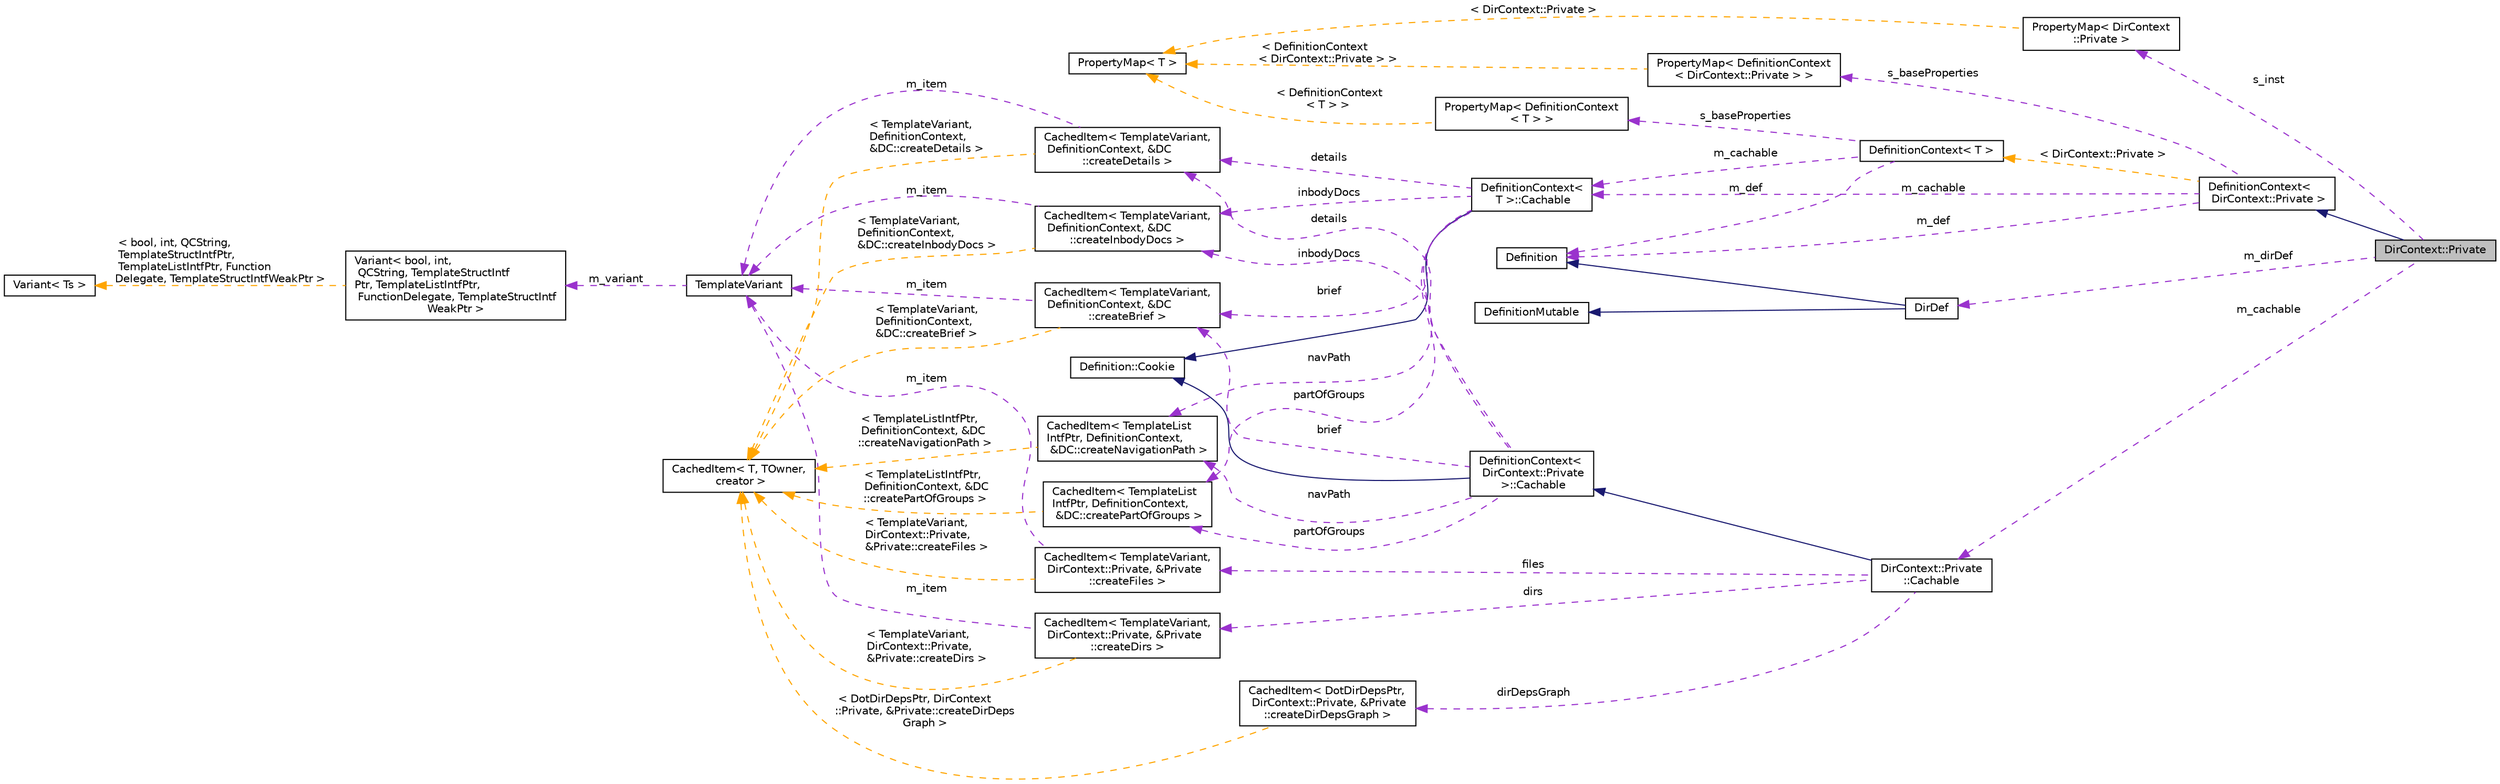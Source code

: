 digraph "DirContext::Private"
{
 // INTERACTIVE_SVG=YES
 // LATEX_PDF_SIZE
  edge [fontname="Helvetica",fontsize="10",labelfontname="Helvetica",labelfontsize="10"];
  node [fontname="Helvetica",fontsize="10",shape=record];
  rankdir="LR";
  Node1 [label="DirContext::Private",height=0.2,width=0.4,color="black", fillcolor="grey75", style="filled", fontcolor="black",tooltip=" "];
  Node2 -> Node1 [dir="back",color="midnightblue",fontsize="10",style="solid",fontname="Helvetica"];
  Node2 [label="DefinitionContext\<\l DirContext::Private \>",height=0.2,width=0.4,color="black", fillcolor="white", style="filled",URL="$d6/d49/class_definition_context.html",tooltip=" "];
  Node3 -> Node2 [dir="back",color="darkorchid3",fontsize="10",style="dashed",label=" m_def" ,fontname="Helvetica"];
  Node3 [label="Definition",height=0.2,width=0.4,color="black", fillcolor="white", style="filled",URL="$d5/dcc/class_definition.html",tooltip="The common base class of all entity definitions found in the sources."];
  Node4 -> Node2 [dir="back",color="darkorchid3",fontsize="10",style="dashed",label=" s_baseProperties" ,fontname="Helvetica"];
  Node4 [label="PropertyMap\< DefinitionContext\l\< DirContext::Private \> \>",height=0.2,width=0.4,color="black", fillcolor="white", style="filled",URL="$d5/dbf/class_property_map.html",tooltip=" "];
  Node5 -> Node4 [dir="back",color="orange",fontsize="10",style="dashed",label=" \< DefinitionContext\l\< DirContext::Private \> \>" ,fontname="Helvetica"];
  Node5 [label="PropertyMap\< T \>",height=0.2,width=0.4,color="black", fillcolor="white", style="filled",URL="$d5/dbf/class_property_map.html",tooltip="Class representing a mapping of properties and the corresponding getter function."];
  Node6 -> Node2 [dir="back",color="darkorchid3",fontsize="10",style="dashed",label=" m_cachable" ,fontname="Helvetica"];
  Node6 [label="DefinitionContext\<\l T \>::Cachable",height=0.2,width=0.4,color="black", fillcolor="white", style="filled",URL="$d9/d7b/struct_definition_context_1_1_cachable.html",tooltip=" "];
  Node7 -> Node6 [dir="back",color="midnightblue",fontsize="10",style="solid",fontname="Helvetica"];
  Node7 [label="Definition::Cookie",height=0.2,width=0.4,color="black", fillcolor="white", style="filled",URL="$d1/d2f/struct_definition_1_1_cookie.html",tooltip=" "];
  Node8 -> Node6 [dir="back",color="darkorchid3",fontsize="10",style="dashed",label=" details" ,fontname="Helvetica"];
  Node8 [label="CachedItem\< TemplateVariant,\l DefinitionContext, &DC\l::createDetails \>",height=0.2,width=0.4,color="black", fillcolor="white", style="filled",URL="$d7/dc1/class_cached_item.html",tooltip=" "];
  Node9 -> Node8 [dir="back",color="darkorchid3",fontsize="10",style="dashed",label=" m_item" ,fontname="Helvetica"];
  Node9 [label="TemplateVariant",height=0.2,width=0.4,color="black", fillcolor="white", style="filled",URL="$d1/dba/class_template_variant.html",tooltip="Variant type which can hold one value of a fixed set of types."];
  Node10 -> Node9 [dir="back",color="darkorchid3",fontsize="10",style="dashed",label=" m_variant" ,fontname="Helvetica"];
  Node10 [label="Variant\< bool, int,\l QCString, TemplateStructIntf\lPtr, TemplateListIntfPtr,\l FunctionDelegate, TemplateStructIntf\lWeakPtr \>",height=0.2,width=0.4,color="black", fillcolor="white", style="filled",URL="$de/d1e/struct_variant.html",tooltip=" "];
  Node11 -> Node10 [dir="back",color="orange",fontsize="10",style="dashed",label=" \< bool, int, QCString,\l TemplateStructIntfPtr,\l TemplateListIntfPtr, Function\lDelegate, TemplateStructIntfWeakPtr \>" ,fontname="Helvetica"];
  Node11 [label="Variant\< Ts \>",height=0.2,width=0.4,color="black", fillcolor="white", style="filled",URL="$de/d1e/struct_variant.html",tooltip="Implementation of a variant container (similar to C++17's std::variant)."];
  Node12 -> Node8 [dir="back",color="orange",fontsize="10",style="dashed",label=" \< TemplateVariant,\l DefinitionContext,\l &DC::createDetails \>" ,fontname="Helvetica"];
  Node12 [label="CachedItem\< T, TOwner,\l creator \>",height=0.2,width=0.4,color="black", fillcolor="white", style="filled",URL="$d7/dc1/class_cached_item.html",tooltip="Wrapper for data that needs to be cached."];
  Node13 -> Node6 [dir="back",color="darkorchid3",fontsize="10",style="dashed",label=" brief" ,fontname="Helvetica"];
  Node13 [label="CachedItem\< TemplateVariant,\l DefinitionContext, &DC\l::createBrief \>",height=0.2,width=0.4,color="black", fillcolor="white", style="filled",URL="$d7/dc1/class_cached_item.html",tooltip=" "];
  Node9 -> Node13 [dir="back",color="darkorchid3",fontsize="10",style="dashed",label=" m_item" ,fontname="Helvetica"];
  Node12 -> Node13 [dir="back",color="orange",fontsize="10",style="dashed",label=" \< TemplateVariant,\l DefinitionContext,\l &DC::createBrief \>" ,fontname="Helvetica"];
  Node14 -> Node6 [dir="back",color="darkorchid3",fontsize="10",style="dashed",label=" navPath" ,fontname="Helvetica"];
  Node14 [label="CachedItem\< TemplateList\lIntfPtr, DefinitionContext,\l &DC::createNavigationPath \>",height=0.2,width=0.4,color="black", fillcolor="white", style="filled",URL="$d7/dc1/class_cached_item.html",tooltip=" "];
  Node12 -> Node14 [dir="back",color="orange",fontsize="10",style="dashed",label=" \< TemplateListIntfPtr,\l DefinitionContext, &DC\l::createNavigationPath \>" ,fontname="Helvetica"];
  Node15 -> Node6 [dir="back",color="darkorchid3",fontsize="10",style="dashed",label=" partOfGroups" ,fontname="Helvetica"];
  Node15 [label="CachedItem\< TemplateList\lIntfPtr, DefinitionContext,\l &DC::createPartOfGroups \>",height=0.2,width=0.4,color="black", fillcolor="white", style="filled",URL="$d7/dc1/class_cached_item.html",tooltip=" "];
  Node12 -> Node15 [dir="back",color="orange",fontsize="10",style="dashed",label=" \< TemplateListIntfPtr,\l DefinitionContext, &DC\l::createPartOfGroups \>" ,fontname="Helvetica"];
  Node16 -> Node6 [dir="back",color="darkorchid3",fontsize="10",style="dashed",label=" inbodyDocs" ,fontname="Helvetica"];
  Node16 [label="CachedItem\< TemplateVariant,\l DefinitionContext, &DC\l::createInbodyDocs \>",height=0.2,width=0.4,color="black", fillcolor="white", style="filled",URL="$d7/dc1/class_cached_item.html",tooltip=" "];
  Node9 -> Node16 [dir="back",color="darkorchid3",fontsize="10",style="dashed",label=" m_item" ,fontname="Helvetica"];
  Node12 -> Node16 [dir="back",color="orange",fontsize="10",style="dashed",label=" \< TemplateVariant,\l DefinitionContext,\l &DC::createInbodyDocs \>" ,fontname="Helvetica"];
  Node17 -> Node2 [dir="back",color="orange",fontsize="10",style="dashed",label=" \< DirContext::Private \>" ,fontname="Helvetica"];
  Node17 [label="DefinitionContext\< T \>",height=0.2,width=0.4,color="black", fillcolor="white", style="filled",URL="$d6/d49/class_definition_context.html",tooltip=" "];
  Node3 -> Node17 [dir="back",color="darkorchid3",fontsize="10",style="dashed",label=" m_def" ,fontname="Helvetica"];
  Node18 -> Node17 [dir="back",color="darkorchid3",fontsize="10",style="dashed",label=" s_baseProperties" ,fontname="Helvetica"];
  Node18 [label="PropertyMap\< DefinitionContext\l\< T \> \>",height=0.2,width=0.4,color="black", fillcolor="white", style="filled",URL="$d5/dbf/class_property_map.html",tooltip=" "];
  Node5 -> Node18 [dir="back",color="orange",fontsize="10",style="dashed",label=" \< DefinitionContext\l\< T \> \>" ,fontname="Helvetica"];
  Node6 -> Node17 [dir="back",color="darkorchid3",fontsize="10",style="dashed",label=" m_cachable" ,fontname="Helvetica"];
  Node19 -> Node1 [dir="back",color="darkorchid3",fontsize="10",style="dashed",label=" m_cachable" ,fontname="Helvetica"];
  Node19 [label="DirContext::Private\l::Cachable",height=0.2,width=0.4,color="black", fillcolor="white", style="filled",URL="$d3/d0e/struct_dir_context_1_1_private_1_1_cachable.html",tooltip=" "];
  Node20 -> Node19 [dir="back",color="midnightblue",fontsize="10",style="solid",fontname="Helvetica"];
  Node20 [label="DefinitionContext\<\l DirContext::Private\l \>::Cachable",height=0.2,width=0.4,color="black", fillcolor="white", style="filled",URL="$d9/d7b/struct_definition_context_1_1_cachable.html",tooltip=" "];
  Node7 -> Node20 [dir="back",color="midnightblue",fontsize="10",style="solid",fontname="Helvetica"];
  Node8 -> Node20 [dir="back",color="darkorchid3",fontsize="10",style="dashed",label=" details" ,fontname="Helvetica"];
  Node13 -> Node20 [dir="back",color="darkorchid3",fontsize="10",style="dashed",label=" brief" ,fontname="Helvetica"];
  Node14 -> Node20 [dir="back",color="darkorchid3",fontsize="10",style="dashed",label=" navPath" ,fontname="Helvetica"];
  Node15 -> Node20 [dir="back",color="darkorchid3",fontsize="10",style="dashed",label=" partOfGroups" ,fontname="Helvetica"];
  Node16 -> Node20 [dir="back",color="darkorchid3",fontsize="10",style="dashed",label=" inbodyDocs" ,fontname="Helvetica"];
  Node21 -> Node19 [dir="back",color="darkorchid3",fontsize="10",style="dashed",label=" dirs" ,fontname="Helvetica"];
  Node21 [label="CachedItem\< TemplateVariant,\l DirContext::Private, &Private\l::createDirs \>",height=0.2,width=0.4,color="black", fillcolor="white", style="filled",URL="$d7/dc1/class_cached_item.html",tooltip=" "];
  Node9 -> Node21 [dir="back",color="darkorchid3",fontsize="10",style="dashed",label=" m_item" ,fontname="Helvetica"];
  Node12 -> Node21 [dir="back",color="orange",fontsize="10",style="dashed",label=" \< TemplateVariant,\l DirContext::Private,\l &Private::createDirs \>" ,fontname="Helvetica"];
  Node22 -> Node19 [dir="back",color="darkorchid3",fontsize="10",style="dashed",label=" dirDepsGraph" ,fontname="Helvetica"];
  Node22 [label="CachedItem\< DotDirDepsPtr,\l DirContext::Private, &Private\l::createDirDepsGraph \>",height=0.2,width=0.4,color="black", fillcolor="white", style="filled",URL="$d7/dc1/class_cached_item.html",tooltip=" "];
  Node12 -> Node22 [dir="back",color="orange",fontsize="10",style="dashed",label=" \< DotDirDepsPtr, DirContext\l::Private, &Private::createDirDeps\lGraph \>" ,fontname="Helvetica"];
  Node23 -> Node19 [dir="back",color="darkorchid3",fontsize="10",style="dashed",label=" files" ,fontname="Helvetica"];
  Node23 [label="CachedItem\< TemplateVariant,\l DirContext::Private, &Private\l::createFiles \>",height=0.2,width=0.4,color="black", fillcolor="white", style="filled",URL="$d7/dc1/class_cached_item.html",tooltip=" "];
  Node9 -> Node23 [dir="back",color="darkorchid3",fontsize="10",style="dashed",label=" m_item" ,fontname="Helvetica"];
  Node12 -> Node23 [dir="back",color="orange",fontsize="10",style="dashed",label=" \< TemplateVariant,\l DirContext::Private,\l &Private::createFiles \>" ,fontname="Helvetica"];
  Node24 -> Node1 [dir="back",color="darkorchid3",fontsize="10",style="dashed",label=" s_inst" ,fontname="Helvetica"];
  Node24 [label="PropertyMap\< DirContext\l::Private \>",height=0.2,width=0.4,color="black", fillcolor="white", style="filled",URL="$d5/dbf/class_property_map.html",tooltip=" "];
  Node5 -> Node24 [dir="back",color="orange",fontsize="10",style="dashed",label=" \< DirContext::Private \>" ,fontname="Helvetica"];
  Node25 -> Node1 [dir="back",color="darkorchid3",fontsize="10",style="dashed",label=" m_dirDef" ,fontname="Helvetica"];
  Node25 [label="DirDef",height=0.2,width=0.4,color="black", fillcolor="white", style="filled",URL="$d4/dd4/class_dir_def.html",tooltip="A model of a directory symbol."];
  Node26 -> Node25 [dir="back",color="midnightblue",fontsize="10",style="solid",fontname="Helvetica"];
  Node26 [label="DefinitionMutable",height=0.2,width=0.4,color="black", fillcolor="white", style="filled",URL="$d0/d46/class_definition_mutable.html",tooltip=" "];
  Node3 -> Node25 [dir="back",color="midnightblue",fontsize="10",style="solid",fontname="Helvetica"];
}
